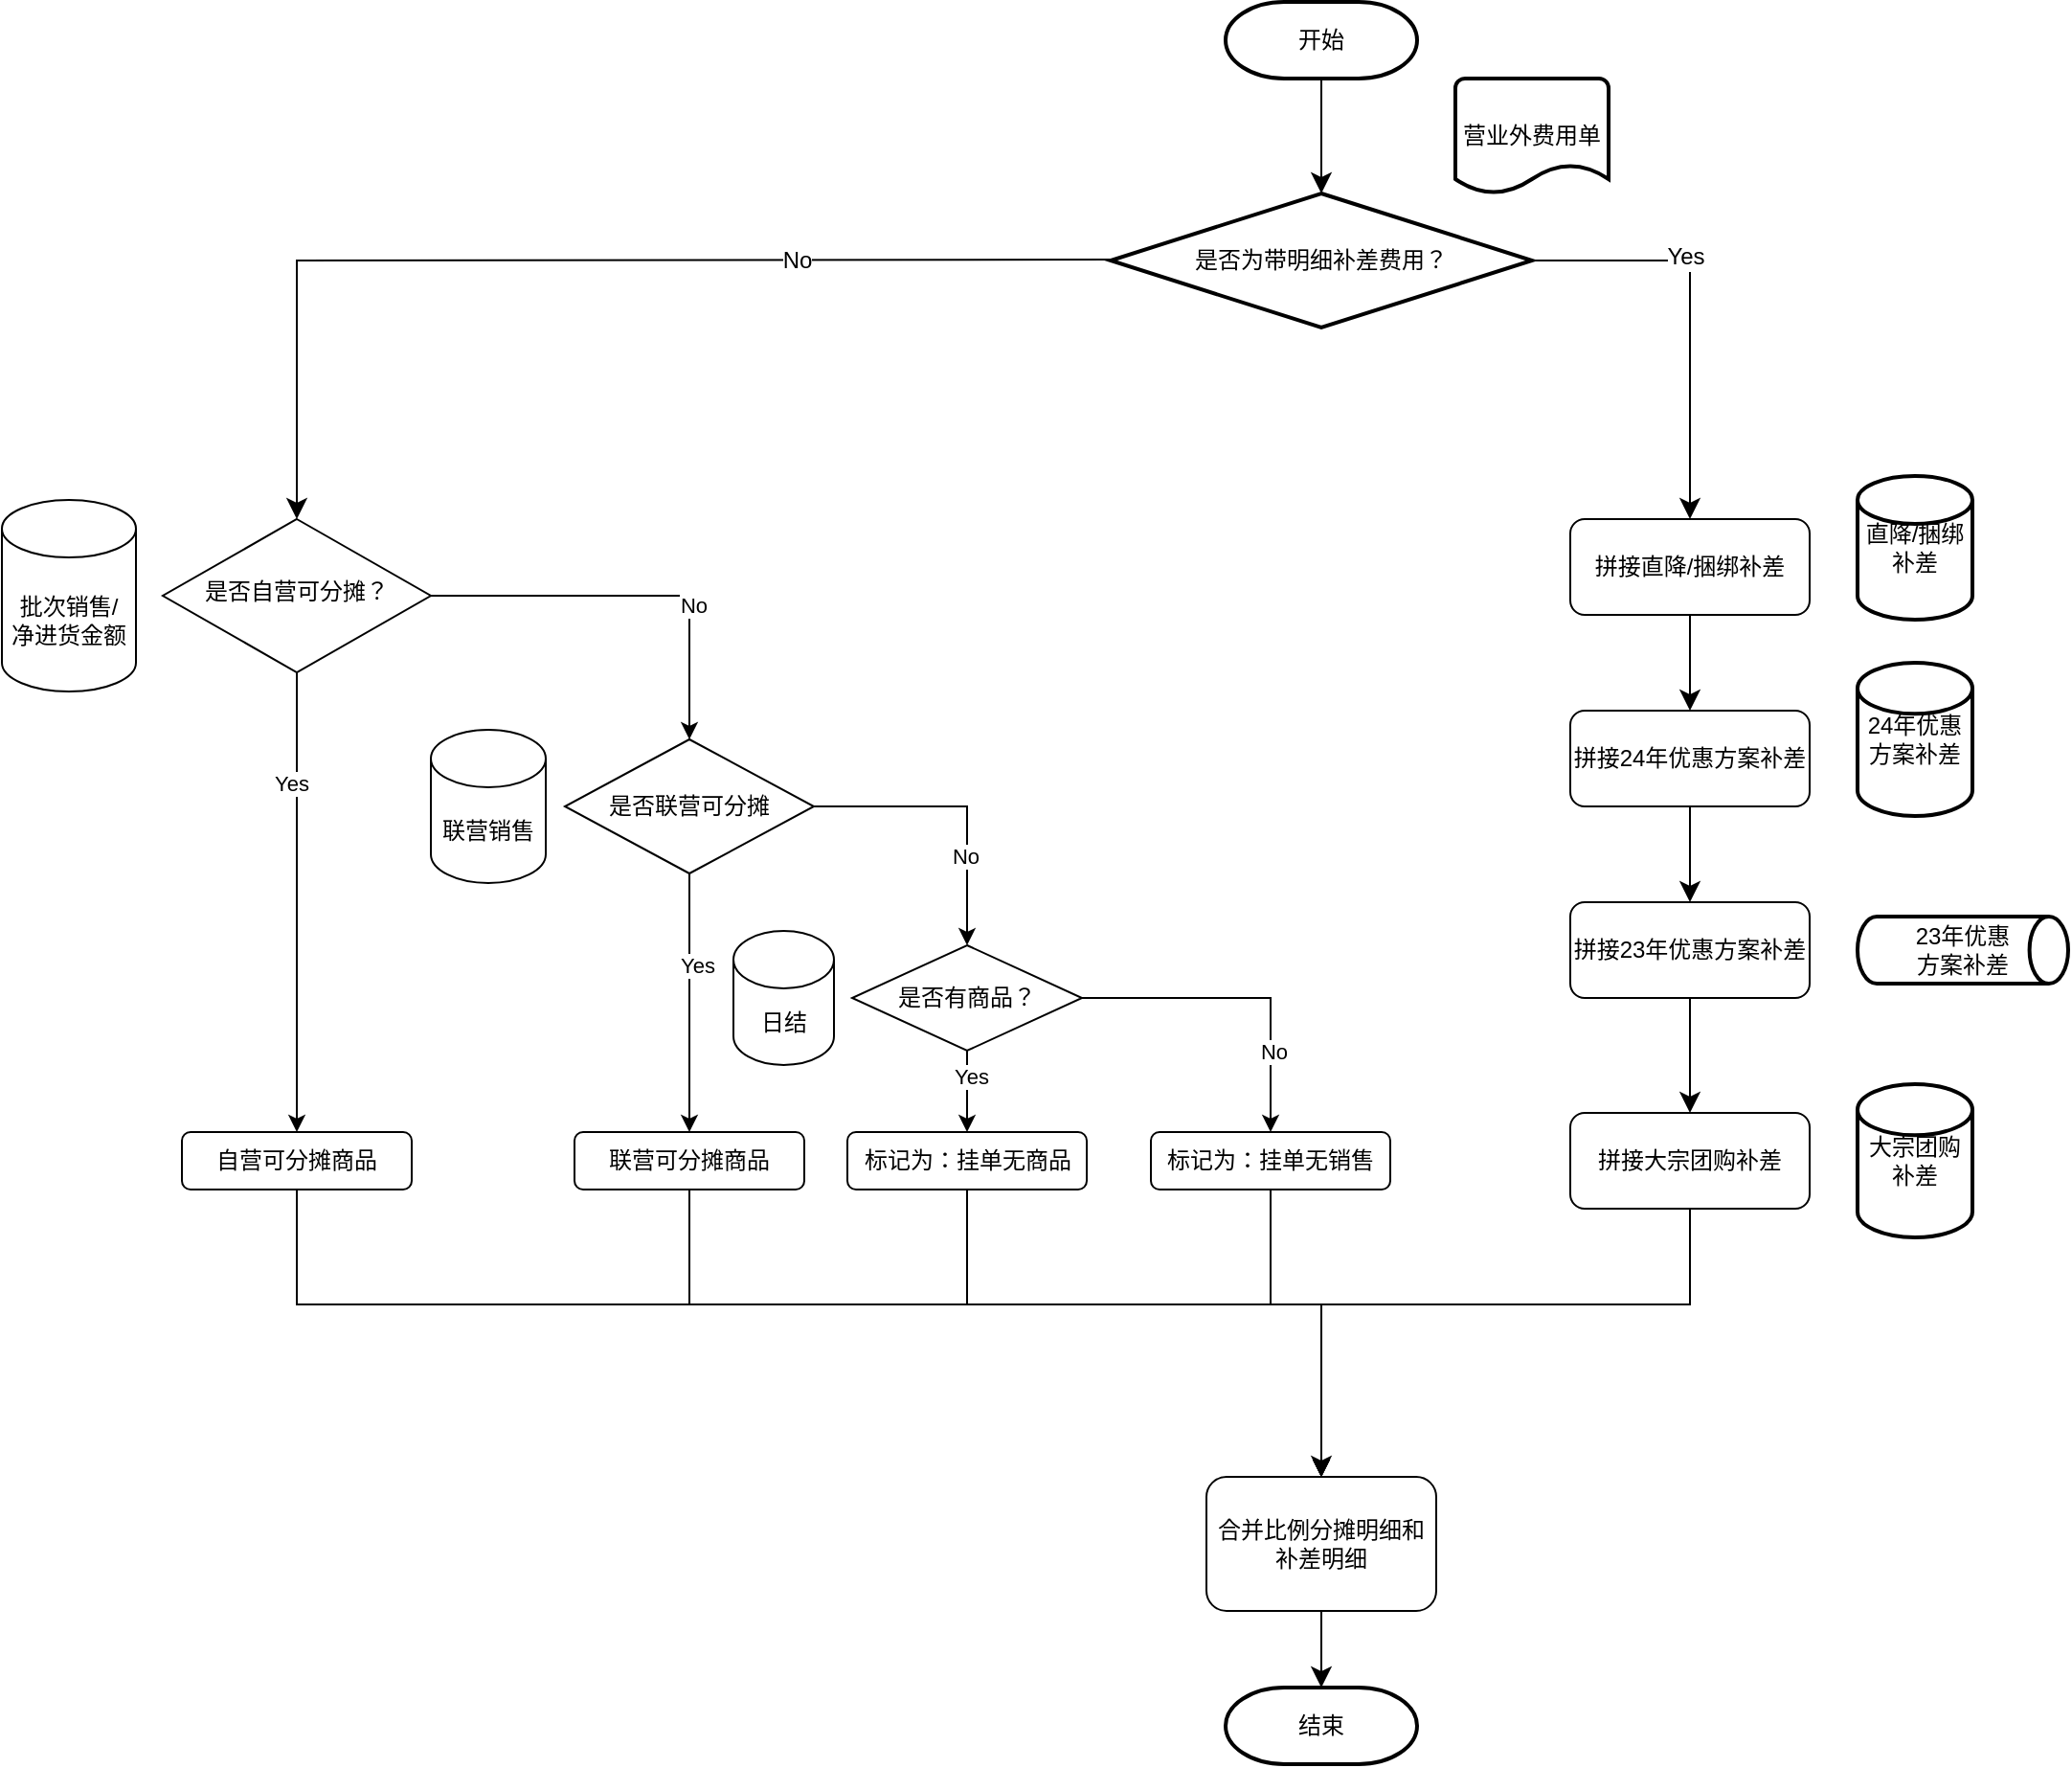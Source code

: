 <mxfile version="24.8.8">
  <diagram id="C5RBs43oDa-KdzZeNtuy" name="Page-1">
    <mxGraphModel dx="1674" dy="877" grid="1" gridSize="10" guides="1" tooltips="1" connect="1" arrows="1" fold="1" page="1" pageScale="1" pageWidth="827" pageHeight="1169" math="0" shadow="0">
      <root>
        <mxCell id="WIyWlLk6GJQsqaUBKTNV-0" />
        <mxCell id="WIyWlLk6GJQsqaUBKTNV-1" parent="WIyWlLk6GJQsqaUBKTNV-0" />
        <mxCell id="p3PwDsmP71-3m6JrjDb_-6" value="" style="edgeStyle=orthogonalEdgeStyle;rounded=0;orthogonalLoop=1;jettySize=auto;html=1;" parent="WIyWlLk6GJQsqaUBKTNV-1" source="WIyWlLk6GJQsqaUBKTNV-6" target="p3PwDsmP71-3m6JrjDb_-4" edge="1">
          <mxGeometry relative="1" as="geometry" />
        </mxCell>
        <mxCell id="p3PwDsmP71-3m6JrjDb_-7" value="Yes" style="edgeLabel;html=1;align=center;verticalAlign=middle;resizable=0;points=[];" parent="p3PwDsmP71-3m6JrjDb_-6" vertex="1" connectable="0">
          <mxGeometry x="-0.52" y="-3" relative="1" as="geometry">
            <mxPoint as="offset" />
          </mxGeometry>
        </mxCell>
        <mxCell id="p3PwDsmP71-3m6JrjDb_-9" style="edgeStyle=orthogonalEdgeStyle;rounded=0;orthogonalLoop=1;jettySize=auto;html=1;exitX=1;exitY=0.5;exitDx=0;exitDy=0;entryX=0.5;entryY=0;entryDx=0;entryDy=0;" parent="WIyWlLk6GJQsqaUBKTNV-1" source="WIyWlLk6GJQsqaUBKTNV-6" target="p3PwDsmP71-3m6JrjDb_-8" edge="1">
          <mxGeometry relative="1" as="geometry" />
        </mxCell>
        <mxCell id="p3PwDsmP71-3m6JrjDb_-11" value="No" style="edgeLabel;html=1;align=center;verticalAlign=middle;resizable=0;points=[];" parent="p3PwDsmP71-3m6JrjDb_-9" vertex="1" connectable="0">
          <mxGeometry x="0.333" y="2" relative="1" as="geometry">
            <mxPoint as="offset" />
          </mxGeometry>
        </mxCell>
        <mxCell id="WIyWlLk6GJQsqaUBKTNV-6" value="是否自营可分摊？" style="rhombus;whiteSpace=wrap;html=1;shadow=0;fontFamily=Helvetica;fontSize=12;align=center;strokeWidth=1;spacing=6;spacingTop=-4;" parent="WIyWlLk6GJQsqaUBKTNV-1" vertex="1">
          <mxGeometry x="135" y="320" width="140" height="80" as="geometry" />
        </mxCell>
        <mxCell id="p3PwDsmP71-3m6JrjDb_-33" style="edgeStyle=orthogonalEdgeStyle;rounded=0;orthogonalLoop=1;jettySize=auto;html=1;exitX=0.5;exitY=1;exitDx=0;exitDy=0;entryX=0.5;entryY=0;entryDx=0;entryDy=0;" parent="WIyWlLk6GJQsqaUBKTNV-1" source="p3PwDsmP71-3m6JrjDb_-4" target="p3PwDsmP71-3m6JrjDb_-32" edge="1">
          <mxGeometry relative="1" as="geometry">
            <Array as="points">
              <mxPoint x="205" y="730" />
              <mxPoint x="740" y="730" />
            </Array>
          </mxGeometry>
        </mxCell>
        <mxCell id="p3PwDsmP71-3m6JrjDb_-4" value="自营可分摊商品" style="rounded=1;whiteSpace=wrap;html=1;" parent="WIyWlLk6GJQsqaUBKTNV-1" vertex="1">
          <mxGeometry x="145" y="640" width="120" height="30" as="geometry" />
        </mxCell>
        <mxCell id="p3PwDsmP71-3m6JrjDb_-13" style="edgeStyle=orthogonalEdgeStyle;rounded=0;orthogonalLoop=1;jettySize=auto;html=1;exitX=0.5;exitY=1;exitDx=0;exitDy=0;" parent="WIyWlLk6GJQsqaUBKTNV-1" source="p3PwDsmP71-3m6JrjDb_-8" target="p3PwDsmP71-3m6JrjDb_-12" edge="1">
          <mxGeometry relative="1" as="geometry" />
        </mxCell>
        <mxCell id="p3PwDsmP71-3m6JrjDb_-14" value="Yes" style="edgeLabel;html=1;align=center;verticalAlign=middle;resizable=0;points=[];" parent="p3PwDsmP71-3m6JrjDb_-13" vertex="1" connectable="0">
          <mxGeometry x="-0.289" y="4" relative="1" as="geometry">
            <mxPoint as="offset" />
          </mxGeometry>
        </mxCell>
        <mxCell id="p3PwDsmP71-3m6JrjDb_-19" style="edgeStyle=orthogonalEdgeStyle;rounded=0;orthogonalLoop=1;jettySize=auto;html=1;exitX=1;exitY=0.5;exitDx=0;exitDy=0;entryX=0.5;entryY=0;entryDx=0;entryDy=0;" parent="WIyWlLk6GJQsqaUBKTNV-1" source="p3PwDsmP71-3m6JrjDb_-8" target="p3PwDsmP71-3m6JrjDb_-18" edge="1">
          <mxGeometry relative="1" as="geometry" />
        </mxCell>
        <mxCell id="p3PwDsmP71-3m6JrjDb_-20" value="No" style="edgeLabel;html=1;align=center;verticalAlign=middle;resizable=0;points=[];" parent="p3PwDsmP71-3m6JrjDb_-19" vertex="1" connectable="0">
          <mxGeometry x="0.384" y="-1" relative="1" as="geometry">
            <mxPoint as="offset" />
          </mxGeometry>
        </mxCell>
        <mxCell id="p3PwDsmP71-3m6JrjDb_-8" value="是否联营可分摊" style="rhombus;whiteSpace=wrap;html=1;" parent="WIyWlLk6GJQsqaUBKTNV-1" vertex="1">
          <mxGeometry x="345" y="435" width="130" height="70" as="geometry" />
        </mxCell>
        <mxCell id="p3PwDsmP71-3m6JrjDb_-34" style="edgeStyle=orthogonalEdgeStyle;rounded=0;orthogonalLoop=1;jettySize=auto;html=1;exitX=0.5;exitY=1;exitDx=0;exitDy=0;entryX=0.5;entryY=0;entryDx=0;entryDy=0;" parent="WIyWlLk6GJQsqaUBKTNV-1" source="p3PwDsmP71-3m6JrjDb_-12" target="p3PwDsmP71-3m6JrjDb_-32" edge="1">
          <mxGeometry relative="1" as="geometry">
            <mxPoint x="471" y="760" as="targetPoint" />
            <Array as="points">
              <mxPoint x="410" y="730" />
              <mxPoint x="740" y="730" />
            </Array>
          </mxGeometry>
        </mxCell>
        <mxCell id="p3PwDsmP71-3m6JrjDb_-12" value="联营可分摊商品" style="rounded=1;whiteSpace=wrap;html=1;" parent="WIyWlLk6GJQsqaUBKTNV-1" vertex="1">
          <mxGeometry x="350" y="640" width="120" height="30" as="geometry" />
        </mxCell>
        <mxCell id="p3PwDsmP71-3m6JrjDb_-28" style="edgeStyle=orthogonalEdgeStyle;rounded=0;orthogonalLoop=1;jettySize=auto;html=1;exitX=1;exitY=0.5;exitDx=0;exitDy=0;entryX=0.5;entryY=0;entryDx=0;entryDy=0;" parent="WIyWlLk6GJQsqaUBKTNV-1" source="p3PwDsmP71-3m6JrjDb_-18" target="p3PwDsmP71-3m6JrjDb_-24" edge="1">
          <mxGeometry relative="1" as="geometry" />
        </mxCell>
        <mxCell id="p3PwDsmP71-3m6JrjDb_-39" value="No" style="edgeLabel;html=1;align=center;verticalAlign=middle;resizable=0;points=[];" parent="p3PwDsmP71-3m6JrjDb_-28" vertex="1" connectable="0">
          <mxGeometry x="0.501" y="1" relative="1" as="geometry">
            <mxPoint as="offset" />
          </mxGeometry>
        </mxCell>
        <mxCell id="p3PwDsmP71-3m6JrjDb_-29" value="" style="edgeStyle=orthogonalEdgeStyle;rounded=0;orthogonalLoop=1;jettySize=auto;html=1;" parent="WIyWlLk6GJQsqaUBKTNV-1" source="p3PwDsmP71-3m6JrjDb_-18" target="p3PwDsmP71-3m6JrjDb_-23" edge="1">
          <mxGeometry relative="1" as="geometry" />
        </mxCell>
        <mxCell id="p3PwDsmP71-3m6JrjDb_-38" value="Yes" style="edgeLabel;html=1;align=center;verticalAlign=middle;resizable=0;points=[];" parent="p3PwDsmP71-3m6JrjDb_-29" vertex="1" connectable="0">
          <mxGeometry x="-0.412" y="2" relative="1" as="geometry">
            <mxPoint y="1" as="offset" />
          </mxGeometry>
        </mxCell>
        <mxCell id="p3PwDsmP71-3m6JrjDb_-18" value="是否有商品？" style="rhombus;whiteSpace=wrap;html=1;" parent="WIyWlLk6GJQsqaUBKTNV-1" vertex="1">
          <mxGeometry x="495" y="542.5" width="120" height="55" as="geometry" />
        </mxCell>
        <mxCell id="p3PwDsmP71-3m6JrjDb_-35" style="edgeStyle=orthogonalEdgeStyle;rounded=0;orthogonalLoop=1;jettySize=auto;html=1;exitX=0.5;exitY=1;exitDx=0;exitDy=0;entryX=0.5;entryY=0;entryDx=0;entryDy=0;" parent="WIyWlLk6GJQsqaUBKTNV-1" source="p3PwDsmP71-3m6JrjDb_-23" target="p3PwDsmP71-3m6JrjDb_-32" edge="1">
          <mxGeometry relative="1" as="geometry">
            <Array as="points">
              <mxPoint x="555" y="730" />
              <mxPoint x="740" y="730" />
            </Array>
          </mxGeometry>
        </mxCell>
        <mxCell id="p3PwDsmP71-3m6JrjDb_-23" value="标记为：挂单无商品" style="rounded=1;whiteSpace=wrap;html=1;" parent="WIyWlLk6GJQsqaUBKTNV-1" vertex="1">
          <mxGeometry x="492.5" y="640" width="125" height="30" as="geometry" />
        </mxCell>
        <mxCell id="p3PwDsmP71-3m6JrjDb_-36" style="edgeStyle=orthogonalEdgeStyle;rounded=0;orthogonalLoop=1;jettySize=auto;html=1;exitX=0.5;exitY=1;exitDx=0;exitDy=0;entryX=0.5;entryY=0;entryDx=0;entryDy=0;" parent="WIyWlLk6GJQsqaUBKTNV-1" source="p3PwDsmP71-3m6JrjDb_-24" target="p3PwDsmP71-3m6JrjDb_-32" edge="1">
          <mxGeometry relative="1" as="geometry">
            <Array as="points">
              <mxPoint x="714" y="730" />
              <mxPoint x="740" y="730" />
            </Array>
          </mxGeometry>
        </mxCell>
        <mxCell id="p3PwDsmP71-3m6JrjDb_-24" value="标记为：挂单无销售" style="rounded=1;whiteSpace=wrap;html=1;" parent="WIyWlLk6GJQsqaUBKTNV-1" vertex="1">
          <mxGeometry x="651" y="640" width="125" height="30" as="geometry" />
        </mxCell>
        <mxCell id="cuTJXf23_0xr2EWPJ04x-45" style="edgeStyle=none;curved=1;rounded=0;orthogonalLoop=1;jettySize=auto;html=1;exitX=0.5;exitY=1;exitDx=0;exitDy=0;fontSize=12;startSize=8;endSize=8;" edge="1" parent="WIyWlLk6GJQsqaUBKTNV-1" source="p3PwDsmP71-3m6JrjDb_-32" target="cuTJXf23_0xr2EWPJ04x-44">
          <mxGeometry relative="1" as="geometry" />
        </mxCell>
        <mxCell id="p3PwDsmP71-3m6JrjDb_-32" value="合并比例分摊明细和补差明细" style="rounded=1;whiteSpace=wrap;html=1;" parent="WIyWlLk6GJQsqaUBKTNV-1" vertex="1">
          <mxGeometry x="680" y="820" width="120" height="70" as="geometry" />
        </mxCell>
        <mxCell id="-HyJnITgvamLCmjTLoUI-0" value="批次销售/&lt;br&gt;净进货金额" style="shape=cylinder3;whiteSpace=wrap;html=1;boundedLbl=1;backgroundOutline=1;size=15;" parent="WIyWlLk6GJQsqaUBKTNV-1" vertex="1">
          <mxGeometry x="51" y="310" width="70" height="100" as="geometry" />
        </mxCell>
        <mxCell id="-HyJnITgvamLCmjTLoUI-1" value="联营销售" style="shape=cylinder3;whiteSpace=wrap;html=1;boundedLbl=1;backgroundOutline=1;size=15;" parent="WIyWlLk6GJQsqaUBKTNV-1" vertex="1">
          <mxGeometry x="275" y="430" width="60" height="80" as="geometry" />
        </mxCell>
        <mxCell id="-HyJnITgvamLCmjTLoUI-2" value="日结" style="shape=cylinder3;whiteSpace=wrap;html=1;boundedLbl=1;backgroundOutline=1;size=15;" parent="WIyWlLk6GJQsqaUBKTNV-1" vertex="1">
          <mxGeometry x="433" y="535" width="52.5" height="70" as="geometry" />
        </mxCell>
        <mxCell id="cuTJXf23_0xr2EWPJ04x-11" style="edgeStyle=none;curved=1;rounded=0;orthogonalLoop=1;jettySize=auto;html=1;exitX=0.5;exitY=1;exitDx=0;exitDy=0;fontSize=12;startSize=8;endSize=8;" edge="1" parent="WIyWlLk6GJQsqaUBKTNV-1" target="cuTJXf23_0xr2EWPJ04x-10">
          <mxGeometry relative="1" as="geometry">
            <mxPoint x="740" y="90" as="sourcePoint" />
          </mxGeometry>
        </mxCell>
        <mxCell id="cuTJXf23_0xr2EWPJ04x-18" style="edgeStyle=orthogonalEdgeStyle;rounded=0;orthogonalLoop=1;jettySize=auto;html=1;exitX=1;exitY=0.5;exitDx=0;exitDy=0;exitPerimeter=0;fontSize=12;startSize=8;endSize=8;entryX=0.5;entryY=0;entryDx=0;entryDy=0;" edge="1" parent="WIyWlLk6GJQsqaUBKTNV-1" source="cuTJXf23_0xr2EWPJ04x-10" target="cuTJXf23_0xr2EWPJ04x-23">
          <mxGeometry relative="1" as="geometry">
            <mxPoint x="930" y="270" as="targetPoint" />
          </mxGeometry>
        </mxCell>
        <mxCell id="cuTJXf23_0xr2EWPJ04x-21" value="Yes" style="edgeLabel;html=1;align=center;verticalAlign=middle;resizable=0;points=[];fontSize=12;" vertex="1" connectable="0" parent="cuTJXf23_0xr2EWPJ04x-18">
          <mxGeometry x="-0.27" y="2" relative="1" as="geometry">
            <mxPoint as="offset" />
          </mxGeometry>
        </mxCell>
        <mxCell id="cuTJXf23_0xr2EWPJ04x-10" value="是否为带明细补差费用？" style="strokeWidth=2;html=1;shape=mxgraph.flowchart.decision;whiteSpace=wrap;" vertex="1" parent="WIyWlLk6GJQsqaUBKTNV-1">
          <mxGeometry x="630" y="150" width="220" height="70" as="geometry" />
        </mxCell>
        <mxCell id="cuTJXf23_0xr2EWPJ04x-15" value="" style="edgeStyle=orthogonalEdgeStyle;orthogonalLoop=1;jettySize=auto;html=1;rounded=0;fontSize=12;startSize=8;endSize=8;entryX=0.5;entryY=0;entryDx=0;entryDy=0;" edge="1" parent="WIyWlLk6GJQsqaUBKTNV-1" target="WIyWlLk6GJQsqaUBKTNV-6">
          <mxGeometry width="120" relative="1" as="geometry">
            <mxPoint x="630" y="184.5" as="sourcePoint" />
            <mxPoint x="750" y="184.5" as="targetPoint" />
          </mxGeometry>
        </mxCell>
        <mxCell id="cuTJXf23_0xr2EWPJ04x-16" value="No" style="edgeLabel;html=1;align=center;verticalAlign=middle;resizable=0;points=[];fontSize=12;" vertex="1" connectable="0" parent="cuTJXf23_0xr2EWPJ04x-15">
          <mxGeometry x="-0.414" relative="1" as="geometry">
            <mxPoint as="offset" />
          </mxGeometry>
        </mxCell>
        <mxCell id="cuTJXf23_0xr2EWPJ04x-33" style="edgeStyle=none;curved=1;rounded=0;orthogonalLoop=1;jettySize=auto;html=1;entryX=0.5;entryY=0;entryDx=0;entryDy=0;fontSize=12;startSize=8;endSize=8;" edge="1" parent="WIyWlLk6GJQsqaUBKTNV-1" source="cuTJXf23_0xr2EWPJ04x-23" target="cuTJXf23_0xr2EWPJ04x-32">
          <mxGeometry relative="1" as="geometry" />
        </mxCell>
        <mxCell id="cuTJXf23_0xr2EWPJ04x-23" value="拼接直降/捆绑补差" style="rounded=1;whiteSpace=wrap;html=1;" vertex="1" parent="WIyWlLk6GJQsqaUBKTNV-1">
          <mxGeometry x="870" y="320" width="125" height="50" as="geometry" />
        </mxCell>
        <mxCell id="cuTJXf23_0xr2EWPJ04x-26" value="23年优惠&lt;div&gt;方案补差&lt;/div&gt;" style="strokeWidth=2;html=1;shape=mxgraph.flowchart.direct_data;whiteSpace=wrap;" vertex="1" parent="WIyWlLk6GJQsqaUBKTNV-1">
          <mxGeometry x="1020" y="527.5" width="110" height="35" as="geometry" />
        </mxCell>
        <mxCell id="cuTJXf23_0xr2EWPJ04x-30" value="24年优惠方案补差" style="strokeWidth=2;html=1;shape=mxgraph.flowchart.database;whiteSpace=wrap;" vertex="1" parent="WIyWlLk6GJQsqaUBKTNV-1">
          <mxGeometry x="1020" y="395" width="60" height="80" as="geometry" />
        </mxCell>
        <mxCell id="cuTJXf23_0xr2EWPJ04x-31" value="大宗团购补差" style="strokeWidth=2;html=1;shape=mxgraph.flowchart.database;whiteSpace=wrap;" vertex="1" parent="WIyWlLk6GJQsqaUBKTNV-1">
          <mxGeometry x="1020" y="615" width="60" height="80" as="geometry" />
        </mxCell>
        <mxCell id="cuTJXf23_0xr2EWPJ04x-35" style="edgeStyle=none;curved=1;rounded=0;orthogonalLoop=1;jettySize=auto;html=1;fontSize=12;startSize=8;endSize=8;" edge="1" parent="WIyWlLk6GJQsqaUBKTNV-1" source="cuTJXf23_0xr2EWPJ04x-32" target="cuTJXf23_0xr2EWPJ04x-34">
          <mxGeometry relative="1" as="geometry" />
        </mxCell>
        <mxCell id="cuTJXf23_0xr2EWPJ04x-32" value="拼接24年优惠方案补差" style="rounded=1;whiteSpace=wrap;html=1;" vertex="1" parent="WIyWlLk6GJQsqaUBKTNV-1">
          <mxGeometry x="870" y="420" width="125" height="50" as="geometry" />
        </mxCell>
        <mxCell id="cuTJXf23_0xr2EWPJ04x-39" style="edgeStyle=none;curved=1;rounded=0;orthogonalLoop=1;jettySize=auto;html=1;entryX=0.5;entryY=0;entryDx=0;entryDy=0;fontSize=12;startSize=8;endSize=8;" edge="1" parent="WIyWlLk6GJQsqaUBKTNV-1" source="cuTJXf23_0xr2EWPJ04x-34" target="cuTJXf23_0xr2EWPJ04x-37">
          <mxGeometry relative="1" as="geometry" />
        </mxCell>
        <mxCell id="cuTJXf23_0xr2EWPJ04x-34" value="拼接23年优惠方案补差" style="rounded=1;whiteSpace=wrap;html=1;" vertex="1" parent="WIyWlLk6GJQsqaUBKTNV-1">
          <mxGeometry x="870" y="520" width="125" height="50" as="geometry" />
        </mxCell>
        <mxCell id="cuTJXf23_0xr2EWPJ04x-36" value="直降/捆绑补差" style="strokeWidth=2;html=1;shape=mxgraph.flowchart.database;whiteSpace=wrap;" vertex="1" parent="WIyWlLk6GJQsqaUBKTNV-1">
          <mxGeometry x="1020" y="297.5" width="60" height="75" as="geometry" />
        </mxCell>
        <mxCell id="cuTJXf23_0xr2EWPJ04x-40" style="edgeStyle=orthogonalEdgeStyle;rounded=0;orthogonalLoop=1;jettySize=auto;html=1;exitX=0.5;exitY=1;exitDx=0;exitDy=0;entryX=0.5;entryY=0;entryDx=0;entryDy=0;fontSize=12;startSize=8;endSize=8;" edge="1" parent="WIyWlLk6GJQsqaUBKTNV-1" source="cuTJXf23_0xr2EWPJ04x-37" target="p3PwDsmP71-3m6JrjDb_-32">
          <mxGeometry relative="1" as="geometry">
            <Array as="points">
              <mxPoint x="933" y="730" />
              <mxPoint x="740" y="730" />
            </Array>
          </mxGeometry>
        </mxCell>
        <mxCell id="cuTJXf23_0xr2EWPJ04x-37" value="拼接大宗团购补差" style="rounded=1;whiteSpace=wrap;html=1;" vertex="1" parent="WIyWlLk6GJQsqaUBKTNV-1">
          <mxGeometry x="870" y="630" width="125" height="50" as="geometry" />
        </mxCell>
        <mxCell id="cuTJXf23_0xr2EWPJ04x-41" value="营业外费用单" style="strokeWidth=2;html=1;shape=mxgraph.flowchart.document2;whiteSpace=wrap;size=0.25;" vertex="1" parent="WIyWlLk6GJQsqaUBKTNV-1">
          <mxGeometry x="810" y="90" width="80" height="60" as="geometry" />
        </mxCell>
        <mxCell id="cuTJXf23_0xr2EWPJ04x-42" value="开始" style="strokeWidth=2;html=1;shape=mxgraph.flowchart.terminator;whiteSpace=wrap;" vertex="1" parent="WIyWlLk6GJQsqaUBKTNV-1">
          <mxGeometry x="690" y="50" width="100" height="40" as="geometry" />
        </mxCell>
        <mxCell id="cuTJXf23_0xr2EWPJ04x-44" value="结束" style="strokeWidth=2;html=1;shape=mxgraph.flowchart.terminator;whiteSpace=wrap;" vertex="1" parent="WIyWlLk6GJQsqaUBKTNV-1">
          <mxGeometry x="690" y="930" width="100" height="40" as="geometry" />
        </mxCell>
      </root>
    </mxGraphModel>
  </diagram>
</mxfile>
